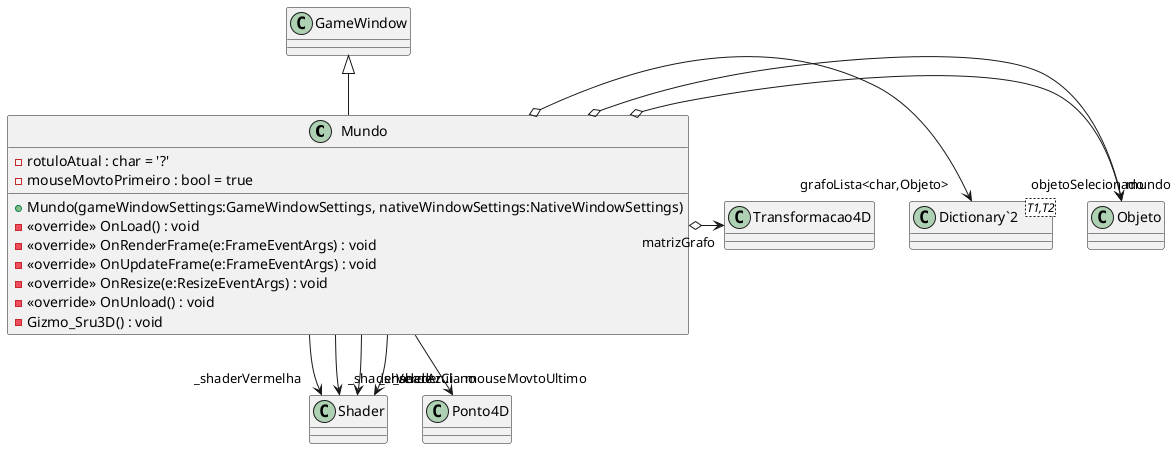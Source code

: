 @startuml Mundo
class Mundo {
    - rotuloAtual : char = '?'
    - mouseMovtoPrimeiro : bool = true
    + Mundo(gameWindowSettings:GameWindowSettings, nativeWindowSettings:NativeWindowSettings)
    - <<override>> OnLoad() : void
    - <<override>> OnRenderFrame(e:FrameEventArgs) : void
    - <<override>> OnUpdateFrame(e:FrameEventArgs) : void
    - <<override>> OnResize(e:ResizeEventArgs) : void
    - <<override>> OnUnload() : void
    - Gizmo_Sru3D() : void
}
class "Dictionary`2"<T1,T2> {
}
GameWindow <|-- Mundo
Mundo o-> "mundo" Objeto
Mundo o-> "grafoLista<char,Objeto>" "Dictionary`2"
Mundo o-> "objetoSelecionado" Objeto
Mundo o-> "matrizGrafo" Transformacao4D
Mundo --> "_shaderVermelha" Shader
Mundo --> "_shaderVerde" Shader
Mundo --> "_shaderAzul" Shader
Mundo --> "_shaderCiano" Shader
Mundo --> "mouseMovtoUltimo" Ponto4D
@enduml
